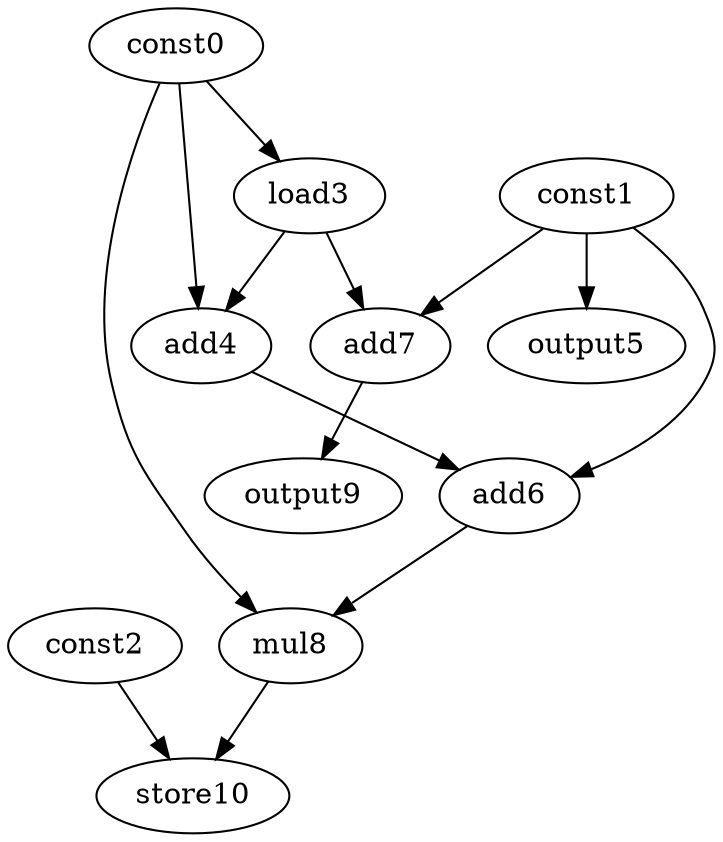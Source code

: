 digraph G { 
const0[opcode=const]; 
const1[opcode=const]; 
const2[opcode=const]; 
load3[opcode=load]; 
add4[opcode=add]; 
output5[opcode=output]; 
add6[opcode=add]; 
add7[opcode=add]; 
mul8[opcode=mul]; 
output9[opcode=output]; 
store10[opcode=store]; 
const0->load3[operand=0];
const1->output5[operand=0];
const0->add4[operand=0];
load3->add4[operand=1];
const1->add7[operand=0];
load3->add7[operand=1];
const1->add6[operand=0];
add4->add6[operand=1];
add7->output9[operand=0];
const0->mul8[operand=0];
add6->mul8[operand=1];
mul8->store10[operand=0];
const2->store10[operand=1];
}
